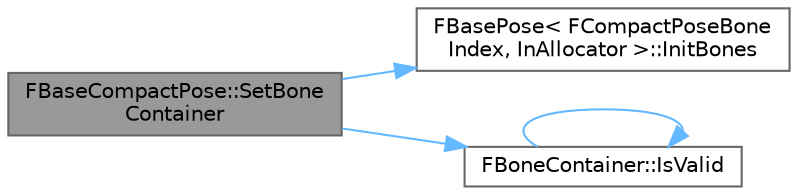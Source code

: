 digraph "FBaseCompactPose::SetBoneContainer"
{
 // INTERACTIVE_SVG=YES
 // LATEX_PDF_SIZE
  bgcolor="transparent";
  edge [fontname=Helvetica,fontsize=10,labelfontname=Helvetica,labelfontsize=10];
  node [fontname=Helvetica,fontsize=10,shape=box,height=0.2,width=0.4];
  rankdir="LR";
  Node1 [id="Node000001",label="FBaseCompactPose::SetBone\lContainer",height=0.2,width=0.4,color="gray40", fillcolor="grey60", style="filled", fontcolor="black",tooltip=" "];
  Node1 -> Node2 [id="edge1_Node000001_Node000002",color="steelblue1",style="solid",tooltip=" "];
  Node2 [id="Node000002",label="FBasePose\< FCompactPoseBone\lIndex, InAllocator \>::InitBones",height=0.2,width=0.4,color="grey40", fillcolor="white", style="filled",URL="$d3/db6/structFBasePose.html#a42ad48b9d27c311df9a566729523ed59",tooltip=" "];
  Node1 -> Node3 [id="edge2_Node000001_Node000003",color="steelblue1",style="solid",tooltip=" "];
  Node3 [id="Node000003",label="FBoneContainer::IsValid",height=0.2,width=0.4,color="grey40", fillcolor="white", style="filled",URL="$d2/d4f/structFBoneContainer.html#a00b3e7805374f7b68abd9cb1d336a6a0",tooltip="Returns true if FBoneContainer is Valid."];
  Node3 -> Node3 [id="edge3_Node000003_Node000003",color="steelblue1",style="solid",tooltip=" "];
}
